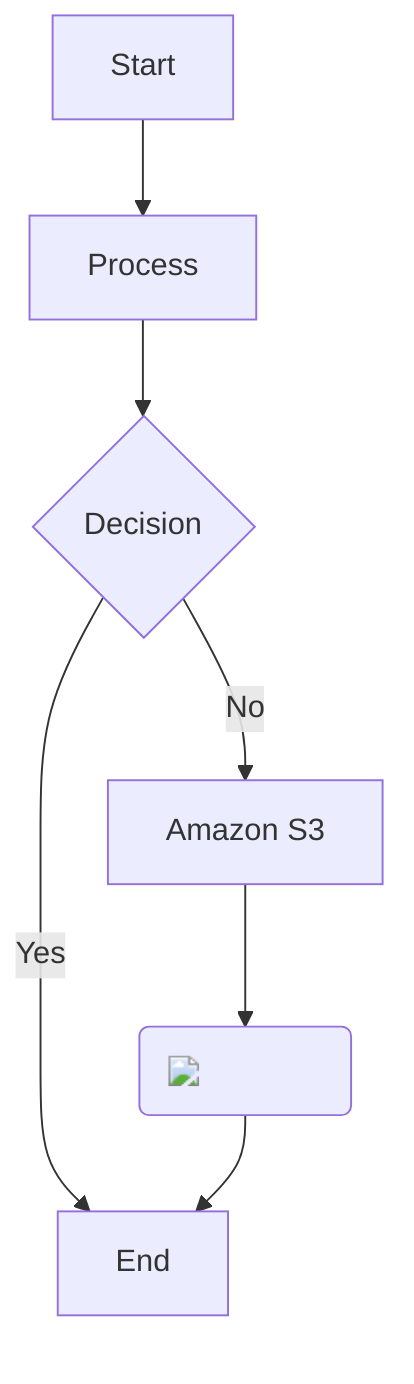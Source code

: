 graph TD;
A[Start] --> B[Process]
B --> C{Decision}
C -->|Yes| D[End]
C -->|No| E[Amazon S3]
E --> F(<img src='https://raw.githubusercontent.com/matthewhand/aws-svg-icons/main/docs/Architecture-Service-Icons_07302021/Arch_Storage/64/Arch_Amazon-Simple-Storage-Service_64.svg' width='40' />)
F --> D